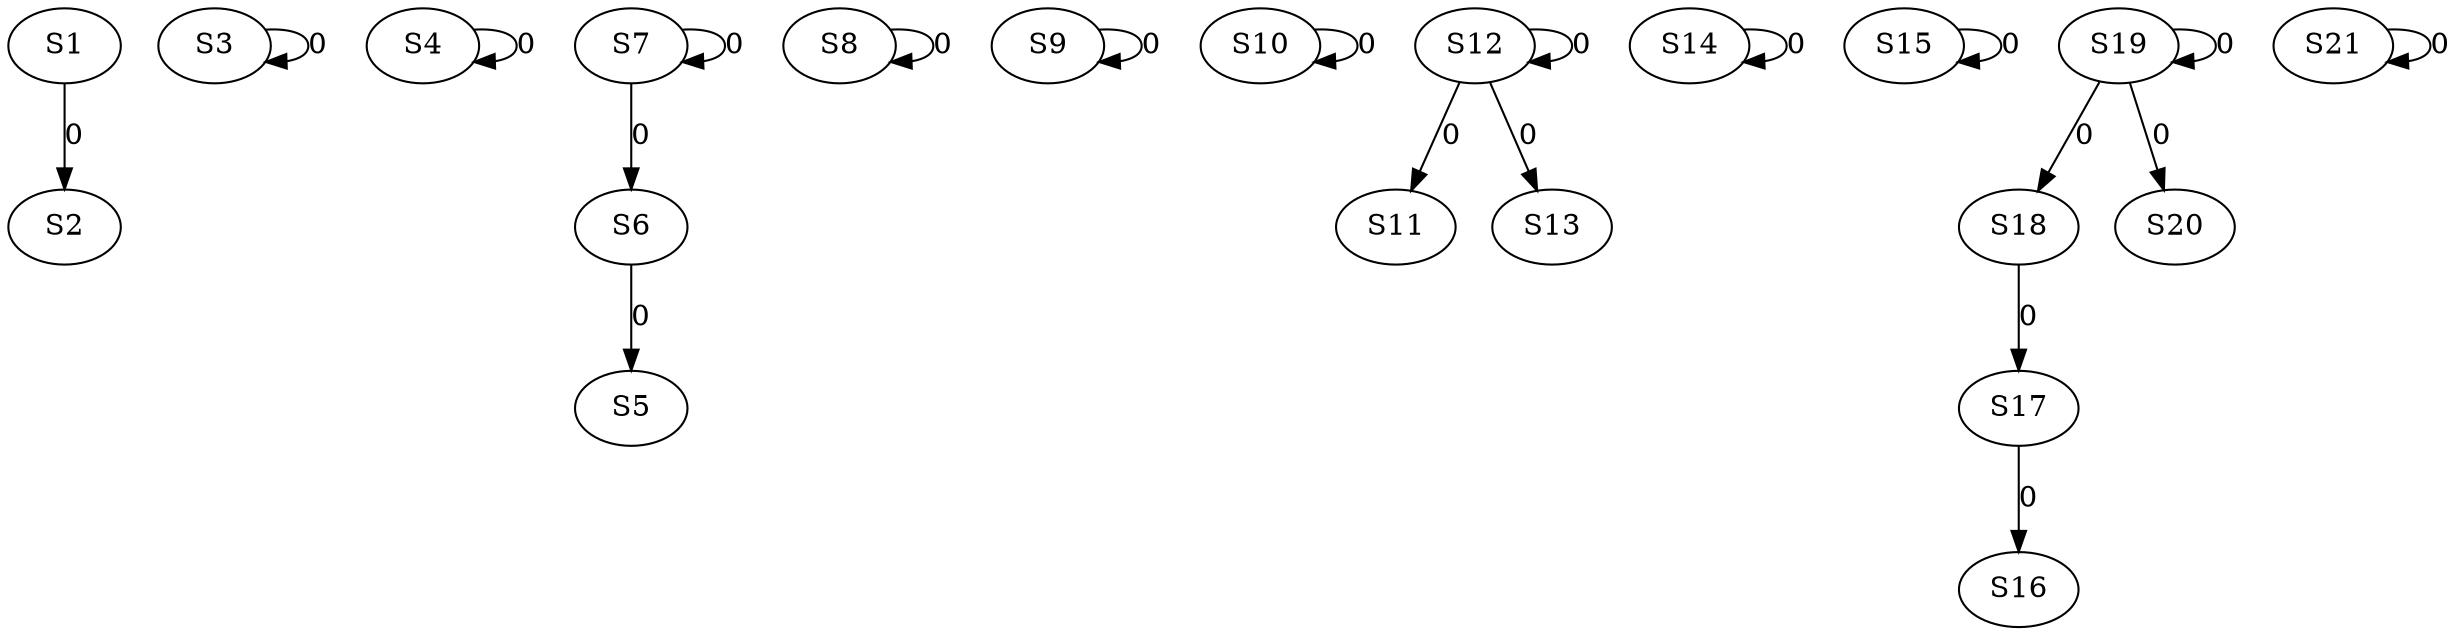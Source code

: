 strict digraph {
	S1 -> S2 [ label = 0 ];
	S3 -> S3 [ label = 0 ];
	S4 -> S4 [ label = 0 ];
	S6 -> S5 [ label = 0 ];
	S7 -> S6 [ label = 0 ];
	S7 -> S7 [ label = 0 ];
	S8 -> S8 [ label = 0 ];
	S9 -> S9 [ label = 0 ];
	S10 -> S10 [ label = 0 ];
	S12 -> S11 [ label = 0 ];
	S12 -> S12 [ label = 0 ];
	S12 -> S13 [ label = 0 ];
	S14 -> S14 [ label = 0 ];
	S15 -> S15 [ label = 0 ];
	S17 -> S16 [ label = 0 ];
	S18 -> S17 [ label = 0 ];
	S19 -> S18 [ label = 0 ];
	S19 -> S19 [ label = 0 ];
	S19 -> S20 [ label = 0 ];
	S21 -> S21 [ label = 0 ];
}